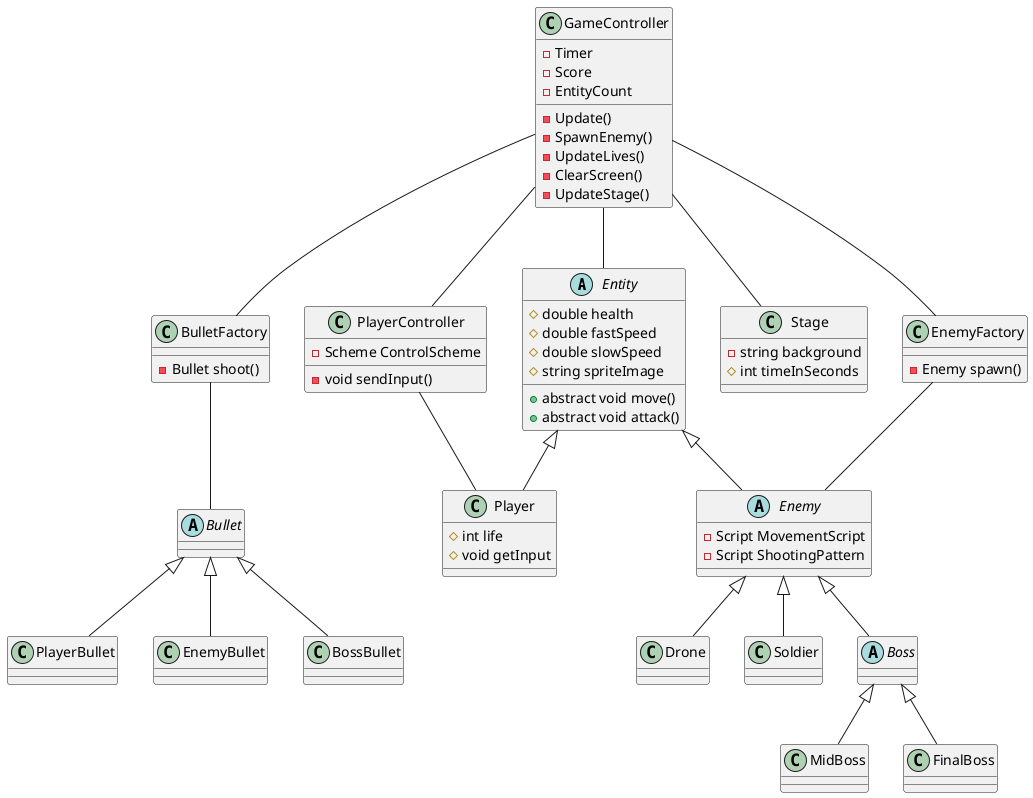 @startuml
/'
Private   :  -
Protected :  #
public    :  + 
'/
abstract Entity
Entity : #double health
Entity : #double fastSpeed 
Entity : #double slowSpeed 
Entity : #string spriteImage

Entity : +abstract void move()
Entity : +abstract void attack()

'--- God Class ---'
class GameController
GameController -- PlayerController
GameController -- Entity
GameController -- BulletFactory
GameController -- Stage
GameController : -Timer
GameController : -Score
GameController : -EntityCount
GameController : -Update()
GameController -- EnemyFactory
GameController : -SpawnEnemy()
GameController : -UpdateLives()
GameController : -ClearScreen()
GameController : -UpdateStage()

'--- Player Stuff ---'
class Player 
Entity <|-- Player 
Player : #int life
Player : #void getInput

class PlayerController
PlayerController -- Player
PlayerController : -Scheme ControlScheme 
PlayerController : -void sendInput()
'--- Enemy Stuff ---'
abstract Enemy
Entity <|-- Enemy
Enemy : -Script MovementScript
Enemy : -Script ShootingPattern

class Drone
Enemy <|-- Drone

class Soldier
Enemy <|-- Soldier

abstract Boss
Enemy <|-- Boss

class MidBoss
Boss <|-- MidBoss

class FinalBoss
Boss <|-- FinalBoss

'--- Bullet Stuff ---'
abstract Bullet
BulletFactory -- Bullet

class PlayerBullet
Bullet <|-- PlayerBullet

class EnemyBullet
Bullet <|-- EnemyBullet

class BossBullet
Bullet <|-- BossBullet

'--- Factory Stuff ---'
class BulletFactory
BulletFactory : -Bullet shoot()

class EnemyFactory
EnemyFactory -- Enemy
EnemyFactory : -Enemy spawn()

'--- Stage Stuff ---'
class Stage
Stage : -string background
Stage : #int timeInSeconds 

@enduml